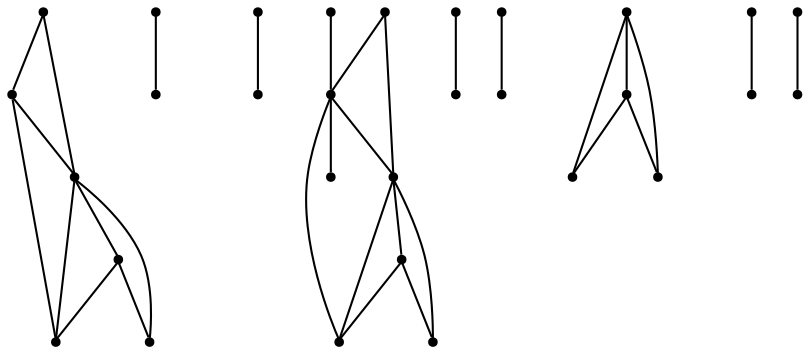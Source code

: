 graph {
  node [shape=point,comment="{\"directed\":false,\"doi\":\"10.1007/978-3-540-24595-7_3\",\"figure\":\"1 (3)\"}"]

  v0 [pos="1582.9402752543604,1479.5458454555933"]
  v1 [pos="1504.5507040334303,1369.9208238389754"]
  v2 [pos="1504.5507040334303,1534.4208378261987"]
  v3 [pos="1474.1700172601743,1456.0458479987249"]
  v4 [pos="1394.8428097747094,1385.5458238389754"]
  v5 [pos="1442.2891124636626,1611.7958683437769"]
  v6 [pos="1405.7198037790697,1715.1083289252385"]
  v7 [pos="1403.656940406977,1651.9208251105413"]
  v8 [pos="1324.8922828851746,1561.7333390977647"]
  v9 [pos="1364.4621230014534,1612.7333301968042"]
  v10 [pos="1269.506976744186,1495.233342912462"]
  v11 [pos="1191.1798828125,1385.5458238389754"]
  v12 [pos="1191.1798828125,1550.0458378261987"]
  v13 [pos="1160.736750545058,1471.7333454555933"]
  v14 [pos="1081.4719885537793,1401.2333530849878"]
  v15 [pos="1128.9183548328488,1627.4833340115015"]
  v16 [pos="1050.0911723292152,1550.0458378261987"]
  v17 [pos="1128.8558139534885,1702.8583505418565"]
  v18 [pos="988.829757903343,1491.2333149380152"]
  v19 [pos="949.1973928052325,1542.2333378261987"]
  v20 [pos="902.5637082122092,1585.2958340115015"]
  v21 [pos="862.9938680959302,1636.2333276536726"]
  v22 [pos="888.3735737645347,1375.7333098517522"]
  v23 [pos="888.3735737645347,1540.2958530849878"]
  v24 [pos="857.9929346838662,1461.920863257514"]
  v25 [pos="778.7281885901162,1391.4208073086206"]
  v26 [pos="833.7384084302325,1730.795858171251"]
  v27 [pos="831.6755450581395,1667.6083225674097"]
  v28 [pos="752.9108716388082,1585.2958340115015"]
  v29 [pos="792.4807594476744,1636.2333276536726"]

  v28 -- v29 [id="-2",pos="752.9108716388082,1585.2958340115015 792.4807594476744,1636.2333276536726 792.4807594476744,1636.2333276536726 792.4807594476744,1636.2333276536726"]
  v0 -- v5 [id="-10",pos="1582.9402752543604,1479.5458454555933 1580.9357558139534,1489.70829433865 1580.9357558139534,1489.70829433865 1580.9357558139534,1489.70829433865 1580.1022165697675,1492.3166571723089 1580.1022165697675,1492.3166571723089 1580.1022165697675,1492.3166571723089 1579.1604469476745,1495.137498643663 1579.1604469476745,1495.137498643663 1579.1604469476745,1495.137498643663 1578.1143895348837,1498.1666225857202 1578.1143895348837,1498.1666225857202 1578.1143895348837,1498.1666225857202 1576.964171511628,1501.4041561550562 1576.964171511628,1501.4041561550562 1576.964171511628,1501.4041561550562 1575.8181504360464,1504.7458309597437 1575.8181504360464,1504.7458309597437 1575.8181504360464,1504.7458309597437 1574.4594840116279,1508.2999844021265 1574.4594840116279,1508.2999844021265 1574.4594840116279,1508.2999844021265 1572.9967841569767,1511.8500688340928 1572.9967841569767,1511.8500688340928 1572.9967841569767,1511.8500688340928 1571.429796511628,1515.5083635118272 1571.429796511628,1515.5083635118272 1571.429796511628,1515.5083635118272 1569.758648255814,1519.2667304144964 1569.758648255814,1519.2667304144964 1569.758648255814,1519.2667304144964 1567.8749818313954,1523.02497016059 1567.8749818313954,1523.02497016059 1567.8749818313954,1523.02497016059 1565.8912245639535,1526.891674465603 1565.8912245639535,1526.891674465603 1565.8912245639535,1526.891674465603 1563.6991460755814,1530.8625200059678 1563.6991460755814,1530.8625200059678 1563.6991460755814,1530.8625200059678 1561.2945494186047,1534.9333106146917 1561.2945494186047,1534.9333106146917 1561.2945494186047,1534.9333106146917 1558.6816315406977,1539.0082973904077 1558.6816315406977,1539.0082973904077 1558.6816315406977,1539.0082973904077 1555.7601744186047,1543.2916937934026 1555.7601744186047,1543.2916937934026 1555.7601744186047,1543.2916937934026 1552.51796875,1547.679231431749 1552.51796875,1547.679231431749 1552.51796875,1547.679231431749 1549.071511627907,1552.1707831488714 1549.071511627907,1552.1707831488714 1549.071511627907,1552.1707831488714 1545.312445494186,1556.6624620225693 1545.312445494186,1556.6624620225693 1545.312445494186,1556.6624620225693 1541.2367005813953,1561.2582821316187 1541.2367005813953,1561.2582821316187 1541.2367005813953,1561.2582821316187 1536.8483466569767,1565.7499610053167 1536.8483466569767,1565.7499610053167 1536.8483466569767,1565.7499610053167 1532.355832122093,1570.133302476671 1532.355832122093,1570.133302476671 1532.355832122093,1570.133302476671 1527.7591569767442,1574.208289252387 1527.7591569767442,1574.208289252387 1527.7591569767442,1574.208289252387 1523.2666424418605,1577.9708523220484 1523.2666424418605,1577.9708523220484 1523.2666424418605,1577.9708523220484 1518.7741279069767,1581.4166683620874 1518.7741279069767,1581.4166683620874 1518.7741279069767,1581.4166683620874 1514.3859011627908,1584.6542019314234 1514.3859011627908,1584.6542019314234 1514.3859011627908,1584.6542019314234 1510.1017078488371,1587.5791846381292 1510.1017078488371,1587.5791846381292 1510.1017078488371,1587.5791846381292 1506.030159883721,1590.1916164822046 1506.030159883721,1590.1916164822046 1506.030159883721,1590.1916164822046 1501.9544149709302,1592.5916968451604 1501.9544149709302,1592.5916968451604 1501.9544149709302,1592.5916968451604 1497.9828306686047,1594.7875637478296 1497.9828306686047,1594.7875637478296 1497.9828306686047,1594.7875637478296 1494.1196039244185,1596.770824856228 1494.1196039244185,1596.770824856228 1494.1196039244185,1596.770824856228 1490.3563408430232,1598.649944729275 1490.3563408430232,1598.649944729275 1490.3563408430232,1598.649944729275 1486.597401889535,1600.3207821316187 1486.597401889535,1600.3207821316187 1486.597401889535,1600.3207821316187 1482.942496366279,1601.8874782986109 1482.942496366279,1601.8874782986109 1482.942496366279,1601.8874782986109 1479.3876816860466,1603.3500332302515 1479.3876816860466,1603.3500332302515 1479.3876816860466,1603.3500332302515 1475.8370639534883,1604.708319769965 1475.8370639534883,1604.708319769965 1475.8370639534883,1604.708319769965 1472.4947674418604,1605.8583238389756 1472.4947674418604,1605.8583238389756 1472.4947674418604,1605.8583238389756 1469.2566315406978,1607.0083279079859 1469.2566315406978,1607.0083279079859 1469.2566315406978,1607.0083279079859 1466.2269440406976,1608.0499945746526 1466.2269440406976,1608.0499945746526 1466.2269440406976,1608.0499945746526 1463.405577761628,1608.99171617296 1463.405577761628,1608.99171617296 1463.405577761628,1608.99171617296 1460.7925327034884,1609.82916937934 1460.7925327034884,1609.82916937934 1460.7925327034884,1609.82916937934 1458.3879360465116,1610.5582851833765 1458.3879360465116,1610.5582851833765 1458.3879360465116,1610.5582851833765 1456.4041787790698,1611.183386908637 1456.4041787790698,1611.183386908637 1456.4041787790698,1611.183386908637 1454.7331577034884,1611.6041480170354 1454.7331577034884,1611.6041480170354 1454.7331577034884,1611.6041480170354 1453.2703306686046,1612.020840115017 1453.2703306686046,1612.020840115017 1453.2703306686046,1612.020840115017 1452.2242732558138,1612.3333909776475 1452.2242732558138,1612.3333909776475 1452.2242732558138,1612.3333909776475 1442.2891124636626,1611.7958683437769 1442.2891124636626,1611.7958683437769 1442.2891124636626,1611.7958683437769"]
  v1 -- v2 [id="-11",pos="1504.5507040334303,1369.9208238389754 1511.4603742732559,1378.7791866726343 1511.4603742732559,1378.7791866726343 1511.4603742732559,1378.7791866726343 1512.923074127907,1380.9708574083113 1512.923074127907,1380.9708574083113 1512.923074127907,1380.9708574083113 1514.281613372093,1383.4791480170354 1514.281613372093,1383.4791480170354 1514.281613372093,1383.4791480170354 1515.7444404069768,1386.0875108506941 1515.7444404069768,1386.0875108506941 1515.7444404069768,1386.0875108506941 1517.3114280523255,1388.8042110866968 1517.3114280523255,1388.8042110866968 1517.3114280523255,1388.8042110866968 1518.7741279069767,1391.8333350287542 1518.7741279069767,1391.8333350287542 1518.7741279069767,1391.8333350287542 1520.1327943313954,1394.9667273627385 1520.1327943313954,1394.9667273627385 1520.1327943313954,1394.9667273627385 1521.5954941860464,1398.2041337754988 1521.5954941860464,1398.2041337754988 1521.5954941860464,1398.2041337754988 1522.8498728197674,1401.7582872178816 1522.8498728197674,1401.7582872178816 1522.8498728197674,1401.7582872178816 1524.104378633721,1405.4125128851995 1524.104378633721,1405.4125128851995 1524.104378633721,1405.4125128851995 1525.2503997093022,1409.4874996609155 1525.2503997093022,1409.4874996609155 1525.2503997093022,1409.4874996609155 1526.296457122093,1413.7708960639104 1526.296457122093,1413.7708960639104 1526.296457122093,1413.7708960639104 1527.1340661337208,1418.3667161729597 1527.1340661337208,1418.3667161729597 1527.1340661337208,1418.3667161729597 1527.967605377907,1423.379228379991 1527.967605377907,1423.379228379991 1527.967605377907,1423.379228379991 1528.492605377907,1428.704164293077 1528.492605377907,1428.704164293077 1528.492605377907,1428.704164293077 1528.909375,1434.449988471137 1528.909375,1434.449988471137 1528.909375,1434.449988471137 1529.0135356104652,1440.4042222764754 1529.0135356104652,1440.4042222764754 1529.0135356104652,1440.4042222764754 1528.909375,1446.0457780626082 1528.909375,1446.0457780626082 1528.909375,1446.0457780626082 1528.5968931686045,1451.579123602973 1528.5968931686045,1451.579123602973 1528.5968931686045,1451.579123602973 1528.0717659883721,1456.9083828396265 1528.0717659883721,1456.9083828396265 1528.0717659883721,1456.9083828396265 1527.3423873546512,1462.1291775173609 1527.3423873546512,1462.1291775173609 1527.3423873546512,1462.1291775173609 1526.6089389534884,1467.0416174994573 1526.6089389534884,1467.0416174994573 1526.6089389534884,1467.0416174994573 1525.671239098837,1471.7417060004339 1525.671239098837,1471.7417060004339 1525.671239098837,1471.7417060004339 1524.625308866279,1476.3375261094832 1524.625308866279,1476.3375261094832 1524.625308866279,1476.3375261094832 1523.5792514534883,1480.6207953559026 1523.5792514534883,1480.6207953559026 1523.5792514534883,1480.6207953559026 1522.433230377907,1484.7958543565537 1522.433230377907,1484.7958543565537 1522.433230377907,1484.7958543565537 1521.178851744186,1488.7666998969182 1521.178851744186,1488.7666998969182 1521.178851744186,1488.7666998969182 1519.8201853197675,1492.629208034939 1519.8201853197675,1492.629208034939 1519.8201853197675,1492.629208034939 1518.5658066860465,1496.391643948025 1518.5658066860465,1496.391643948025 1518.5658066860465,1496.391643948025 1517.2072674418605,1500.0458696153428 1517.2072674418605,1500.0458696153428 1517.2072674418605,1500.0458696153428 1515.7444404069768,1503.6000230577256 1515.7444404069768,1503.6000230577256 1515.7444404069768,1503.6000230577256 1514.3859011627908,1506.941697862413 1514.3859011627908,1506.941697862413 1514.3859011627908,1506.941697862413 1513.027234738372,1510.0749630398218 1513.027234738372,1510.0749630398218 1513.027234738372,1510.0749630398218 1511.7770530523255,1513.1042141384546 1511.7770530523255,1513.1042141384546 1511.7770530523255,1513.1042141384546 1510.5226744186045,1515.8207872178818 1510.5226744186045,1515.8207872178818 1510.5226744186045,1515.8207872178818 1509.476617005814,1518.2208675808374 1509.476617005814,1518.2208675808374 1509.476617005814,1518.2208675808374 1508.4305595930232,1520.4167344835068 1508.4305595930232,1520.4167344835068 1508.4305595930232,1520.4167344835068 1507.5971475290698,1522.1917131212022 1507.5971475290698,1522.1917131212022 1507.5971475290698,1522.1917131212022 1506.8635719476745,1523.7582821316187 1506.8635719476745,1523.7582821316187 1506.8635719476745,1523.7582821316187 1506.3426417151163,1524.8041449652776 1506.3426417151163,1524.8041449652776 1506.3426417151163,1524.8041449652776 1504.5507040334303,1534.4208378261987 1504.5507040334303,1534.4208378261987 1504.5507040334303,1534.4208378261987"]
  v2 -- v3 [id="-20",pos="1504.5507040334303,1534.4208378261987 1474.1700172601743,1456.0458479987249 1474.1700172601743,1456.0458479987249 1474.1700172601743,1456.0458479987249"]
  v2 -- v0 [id="-21",pos="1504.5507040334303,1534.4208378261987 1582.9402752543604,1479.5458454555933 1582.9402752543604,1479.5458454555933 1582.9402752543604,1479.5458454555933"]
  v26 -- v27 [id="-24",pos="833.7384084302325,1730.795858171251 831.6755450581395,1667.6083225674097 831.6755450581395,1667.6083225674097 831.6755450581395,1667.6083225674097"]
  v2 -- v4 [id="-26",pos="1504.5507040334303,1534.4208378261987 1494.5363735465116,1532.637498643663 1494.5363735465116,1532.637498643663 1494.5363735465116,1532.637498643663 1492.5526162790698,1531.4874945746526 1492.5526162790698,1531.4874945746526 1492.5526162790698,1531.4874945746526 1486.8057231104651,1528.0416785346135 1486.8057231104651,1528.0416785346135 1486.8057231104651,1528.0416785346135 1483.1509447674418,1525.949952867296 1483.1509447674418,1525.949952867296 1483.1509447674418,1525.949952867296 1479.0750726744186,1523.5499996609155 1479.0750726744186,1523.5499996609155 1479.0750726744186,1523.5499996609155 1474.6868459302325,1520.833299424913 1474.6868459302325,1520.833299424913 1474.6868459302325,1520.833299424913 1470.0901707848836,1518.1167263454859 1470.0901707848836,1518.1167263454859 1470.0901707848836,1518.1167263454859 1465.4934956395348,1515.1916164822046 1465.4934956395348,1515.1916164822046 1465.4934956395348,1515.1916164822046 1460.7925327034884,1512.266633775499 1460.7925327034884,1512.266633775499 1460.7925327034884,1512.266633775499 1456.1958575581396,1509.3416510687932 1456.1958575581396,1509.3416510687932 1456.1958575581396,1509.3416510687932 1451.807503633721,1506.5250057644312 1451.807503633721,1506.5250057644312 1451.807503633721,1506.5250057644312 1447.5234375,1503.7041642930772 1447.5234375,1503.7041642930772 1447.5234375,1503.7041642930772 1443.4518895348838,1500.9874640570745 1443.4518895348838,1500.9874640570745 1443.4518895348838,1500.9874640570745 1439.6886264534883,1498.375032212999 1439.6886264534883,1498.375032212999 1439.6886264534883,1498.375032212999 1436.1380087209302,1495.76666937934 1436.1380087209302,1495.76666937934 1436.1380087209302,1495.76666937934 1432.8998728197673,1493.3625200059678 1432.8998728197673,1493.3625200059678 1432.8998728197673,1493.3625200059678 1429.8701853197674,1490.9583706325952 1429.8701853197674,1490.9583706325952 1429.8701853197674,1490.9583706325952 1427.0488190406977,1488.6625586615667 1427.0488190406977,1488.6625586615667 1427.0488190406977,1488.6625586615667 1424.5399345930232,1486.362550523546 1424.5399345930232,1486.362550523546 1424.5399345930232,1486.362550523546 1422.139534883721,1484.1708797878687 1422.139534883721,1484.1708797878687 1422.139534883721,1484.1708797878687 1419.9432594476743,1481.870871649848 1419.9432594476743,1481.870871649848 1419.9432594476743,1481.870871649848 1417.959629360465,1479.6792009141707 1417.959629360465,1479.6792009141707 1417.959629360465,1479.6792009141707 1416.0800327034883,1477.4833340115015 1416.0800327034883,1477.4833340115015 1416.0800327034883,1477.4833340115015 1414.4048146802324,1475.2916632758245 1414.4048146802324,1475.2916632758245 1414.4048146802324,1475.2916632758245 1412.8378270348837,1472.9958513047957 1412.8378270348837,1472.9958513047957 1412.8378270348837,1472.9958513047957 1411.1666787790698,1470.5917019314234 1411.1666787790698,1470.5917019314234 1411.1666787790698,1470.5917019314234 1409.703851744186,1468.0832841661238 1409.703851744186,1468.0832841661238 1409.703851744186,1468.0832841661238 1408.3453125,1465.4750484890405 1408.3453125,1465.4750484890405 1408.3453125,1465.4750484890405 1407.0951308139536,1462.7583482530379 1407.0951308139536,1462.7583482530379 1407.0951308139536,1462.7583482530379 1405.840625,1459.9375067816839 1405.840625,1459.9375067816839 1405.840625,1459.9375067816839 1404.7946947674418,1456.9083828396265 1404.7946947674418,1456.9083828396265 1404.7946947674418,1456.9083828396265 1403.8527979651162,1453.774990505642 1403.8527979651162,1453.774990505642 1403.8527979651162,1453.774990505642 1402.9150981104651,1450.4333157009546 1402.9150981104651,1450.4333157009546 1402.9150981104651,1450.4333157009546 1402.077489098837,1446.7750210232202 1402.077489098837,1446.7750210232202 1402.077489098837,1446.7750210232202 1401.2439498546512,1443.016654120551 1401.2439498546512,1443.016654120551 1401.2439498546512,1443.016654120551 1400.6146620639536,1438.9416673448347 1400.6146620639536,1438.9416673448347 1400.6146620639536,1438.9416673448347 1399.885410610465,1434.6583980984155 1399.885410610465,1434.6583980984155 1399.885410610465,1434.6583980984155 1399.2561228197674,1430.0624508327905 1399.2561228197674,1430.0624508327905 1399.2561228197674,1430.0624508327905 1398.7351925872092,1425.3624894883894 1398.7351925872092,1425.3624894883894 1398.7351925872092,1425.3624894883894 1398.214262354651,1420.558386908637 1398.214262354651,1420.558386908637 1398.214262354651,1420.558386908637 1397.7932957848836,1415.7541571723089 1397.7932957848836,1415.7541571723089 1397.7932957848836,1415.7541571723089 1397.3766533430232,1410.8457862006292 1397.3766533430232,1410.8457862006292 1397.3766533430232,1410.8457862006292 1396.9598837209303,1406.2499660915796 1396.9598837209303,1406.2499660915796 1396.9598837209303,1406.2499660915796 1396.6472747093023,1401.8625556098089 1396.6472747093023,1401.8625556098089 1396.6472747093023,1401.8625556098089 1396.4389534883721,1397.7875688340926 1396.4389534883721,1397.7875688340926 1396.4389534883721,1397.7875688340926 1394.8428097747094,1385.5458238389754 1394.8428097747094,1385.5458238389754 1394.8428097747094,1385.5458238389754"]
  v25 -- v23 [id="-30",pos="778.7281885901162,1391.4208073086206 780.2576580668605,1403.6375342475042 780.2576580668605,1403.6375342475042 780.2576580668605,1403.6375342475042 780.4659792877907,1407.7125210232202 780.4659792877907,1407.7125210232202 780.4659792877907,1407.7125210232202 780.7785882994186,1412.0958624945745 780.7785882994186,1412.0958624945745 780.7785882994186,1412.0958624945745 781.1952943313953,1416.6916826036238 781.1952943313953,1416.6916826036238 781.1952943313953,1416.6916826036238 781.6161973110464,1421.6041225857202 781.6161973110464,1421.6041225857202 781.6161973110464,1421.6041225857202 782.0329669331395,1426.4083523220484 782.0329669331395,1426.4083523220484 782.0329669331395,1426.4083523220484 782.5538971656977,1431.212454901801 782.5538971656977,1431.212454901801 782.5538971656977,1431.212454901801 783.0790243459302,1435.9125434027776 783.0790243459302,1435.9125434027776 783.0790243459302,1435.9125434027776 783.7041151889534,1440.508363511827 783.7041151889534,1440.508363511827 783.7041151889534,1440.508363511827 784.4375635901163,1444.7916327582464 784.4375635901163,1444.7916327582464 784.4375635901163,1444.7916327582464 785.0627180232558,1448.8666195339624 785.0627180232558,1448.8666195339624 785.0627180232558,1448.8666195339624 785.9003270348837,1452.6249864366316 785.9003270348837,1452.6249864366316 785.9003270348837,1452.6249864366316 786.7338662790697,1456.283281114366 786.7338662790697,1456.283281114366 786.7338662790697,1456.283281114366 787.675699491279,1459.6249559190535 787.675699491279,1459.6249559190535 787.675699491279,1459.6249559190535 788.613335755814,1462.7583482530379 788.613335755814,1462.7583482530379 788.613335755814,1462.7583482530379 789.6593931686047,1465.7874721950952 789.6593931686047,1465.7874721950952 789.6593931686047,1465.7874721950952 790.9137718023255,1468.6083136664495 790.9137718023255,1468.6083136664495 790.9137718023255,1468.6083136664495 792.1682140261628,1471.3208177354597 792.1682140261628,1471.3208177354597 792.1682140261628,1471.3208177354597 793.5267532703489,1473.9333767361109 793.5267532703489,1473.9333767361109 793.5267532703489,1473.9333767361109 794.9895167151162,1476.4416673448347 794.9895167151162,1476.4416673448347 794.9895167151162,1476.4416673448347 796.6606649709303,1478.841620551215 796.6606649709303,1478.841620551215 796.6606649709303,1478.841620551215 798.2276526162791,1481.1416286892359 798.2276526162791,1481.1416286892359 798.2276526162791,1481.1416286892359 799.898800872093,1483.333299424913 799.898800872093,1483.333299424913 799.898800872093,1483.333299424913 801.7783339389534,1485.5291663275823 801.7783339389534,1485.5291663275823 801.7783339389534,1485.5291663275823 803.762027616279,1487.7208370632593 803.762027616279,1487.7208370632593 803.762027616279,1487.7208370632593 805.9582394622092,1490.0208452012803 805.9582394622092,1490.0208452012803 805.9582394622092,1490.0208452012803 808.3587027616279,1492.2125159369573 808.3587027616279,1492.2125159369573 808.3587027616279,1492.2125159369573 810.867523619186,1494.512524074978 810.867523619186,1494.512524074978 810.867523619186,1494.512524074978 813.6888263081395,1496.8083360460068 813.6888263081395,1496.8083360460068 813.6888263081395,1496.8083360460068 816.7185773982558,1499.2124854193792 816.7185773982558,1499.2124854193792 816.7185773982558,1499.2124854193792 819.9567132994185,1501.612565782335 819.9567132994185,1501.612565782335 819.9567132994185,1501.612565782335 823.5073310319767,1504.2249976264104 823.5073310319767,1504.2249976264104 823.5073310319767,1504.2249976264104 827.2705305232558,1506.8375566270615 827.2705305232558,1506.8375566270615 827.2705305232558,1506.8375566270615 831.3421420784883,1509.5541297064885 831.3421420784883,1509.5541297064885 831.3421420784883,1509.5541297064885 835.6262718023256,1512.370902167426 835.6262718023256,1512.370902167426 835.6262718023256,1512.370902167426 840.0145621366279,1515.1916164822046 840.0145621366279,1515.1916164822046 840.0145621366279,1515.1916164822046 844.611300872093,1518.1167263454859 844.611300872093,1518.1167263454859 844.611300872093,1518.1167263454859 849.312136627907,1521.0417090521917 849.312136627907,1521.0417090521917 849.312136627907,1521.0417090521917 853.9088117732558,1523.9666917588975 853.9088117732558,1523.9666917588975 853.9088117732558,1523.9666917588975 858.505550508721,1526.6833919949 858.505550508721,1526.6833919949 858.505550508721,1526.6833919949 862.8938408430232,1529.3999650743272 862.8938408430232,1529.3999650743272 862.8938408430232,1529.3999650743272 866.9695857558139,1531.8000454372827 866.9695857558139,1531.8000454372827 866.9695857558139,1531.8000454372827 870.6244276889535,1533.891643948025 870.6244276889535,1533.891643948025 870.6244276889535,1533.891643948025 876.3713208575581,1537.337459988064 876.3713208575581,1537.337459988064 876.3713208575581,1537.337459988064 878.355078125,1538.4874640570745 878.355078125,1538.4874640570745 878.355078125,1538.4874640570745 888.3735737645347,1540.2958530849878 888.3735737645347,1540.2958530849878 888.3735737645347,1540.2958530849878"]
  v3 -- v1 [id="-32",pos="1474.1700172601743,1456.0458479987249 1504.5507040334303,1369.9208238389754 1504.5507040334303,1369.9208238389754 1504.5507040334303,1369.9208238389754"]
  v3 -- v4 [id="-33",pos="1474.1700172601743,1456.0458479987249 1394.8428097747094,1385.5458238389754 1394.8428097747094,1385.5458238389754 1394.8428097747094,1385.5458238389754"]
  v5 -- v2 [id="-34",pos="1442.2891124636626,1611.7958683437769 1504.5507040334303,1534.4208378261987 1504.5507040334303,1534.4208378261987 1504.5507040334303,1534.4208378261987"]
  v6 -- v7 [id="-35",pos="1405.7198037790697,1715.1083289252385 1403.656940406977,1651.9208251105413 1403.656940406977,1651.9208251105413 1403.656940406977,1651.9208251105413"]
  v23 -- v24 [id="-36",pos="888.3735737645347,1540.2958530849878 857.9929346838662,1461.920863257514 857.9929346838662,1461.920863257514 857.9929346838662,1461.920863257514"]
  v24 -- v25 [id="-38",pos="857.9929346838662,1461.920863257514 778.7281885901162,1391.4208073086206 778.7281885901162,1391.4208073086206 778.7281885901162,1391.4208073086206"]
  v24 -- v22 [id="-42",pos="857.9929346838662,1461.920863257514 888.3735737645347,1375.7333098517522 888.3735737645347,1375.7333098517522 888.3735737645347,1375.7333098517522"]
  v23 -- v22 [id="-44",pos="888.3735737645347,1540.2958530849878 890.1614098837209,1530.6500413682725 890.1614098837209,1530.6500413682725 890.1614098837209,1530.6500413682725 890.6865370639534,1529.6083747016057 890.6865370639534,1529.6083747016057 890.6865370639534,1529.6083747016057 891.4157885174418,1528.0416785346135 891.4157885174418,1528.0416785346135 891.4157885174418,1528.0416785346135 892.253461119186,1526.2666998969182 892.253461119186,1526.2666998969182 892.253461119186,1526.2666998969182 893.2953215843023,1524.070832994249 893.2953215843023,1524.070832994249 893.2953215843023,1524.070832994249 894.341378997093,1521.6708797878687 894.341378997093,1521.6708797878687 894.341378997093,1521.6708797878687 895.595757630814,1518.9541795518662 895.595757630814,1518.9541795518662 895.595757630814,1518.9541795518662 896.8501362645349,1515.9250556098089 896.8501362645349,1515.9250556098089 896.8501362645349,1515.9250556098089 898.2087390988372,1512.7916632758245 898.2087390988372,1512.7916632758245 898.2087390988372,1512.7916632758245 899.5631449854651,1509.449988471137 899.5631449854651,1509.449988471137 899.5631449854651,1509.449988471137 901.0259084302326,1505.8958350287542 901.0259084302326,1505.8958350287542 901.0259084302326,1505.8958350287542 902.3845112645349,1502.2416093614365 902.3845112645349,1502.2416093614365 902.3845112645349,1502.2416093614365 903.6388898982558,1498.4791734483506 903.6388898982558,1498.4791734483506 903.6388898982558,1498.4791734483506 904.9974927325582,1494.6166653103296 904.9974927325582,1494.6166653103296 904.9974927325582,1494.6166653103296 906.2519349563953,1490.645819769965 906.2519349563953,1490.645819769965 906.2519349563953,1490.645819769965 907.4020893895349,1486.4666917588975 907.4020893895349,1486.4666917588975 907.4020893895349,1486.4666917588975 908.4439498546511,1482.1874915228948 908.4439498546511,1482.1874915228948 908.4439498546511,1482.1874915228948 909.4900072674418,1477.5916714138452 909.4900072674418,1477.5916714138452 909.4900072674418,1477.5916714138452 910.4318404796511,1472.887513902452 910.4318404796511,1472.887513902452 910.4318404796511,1472.887513902452 911.1611555232558,1467.9791429307722 911.1611555232558,1467.9791429307722 911.1611555232558,1467.9791429307722 911.8946039244186,1462.7583482530379 911.8946039244186,1462.7583482530379 911.8946039244186,1462.7583482530379 912.4155341569767,1457.4292161729597 912.4155341569767,1457.4292161729597 912.4155341569767,1457.4292161729597 912.7281431686047,1451.8958706325952 912.7281431686047,1451.8958706325952 912.7281431686047,1451.8958706325952 912.8323037790698,1446.254187689887 912.8323037790698,1446.254187689887 912.8323037790698,1446.254187689887 912.7281431686047,1440.2999538845484 912.7281431686047,1440.2999538845484 912.7281431686047,1440.2999538845484 912.3113735465116,1434.5541297064885 912.3113735465116,1434.5541297064885 912.3113735465116,1434.5541297064885 911.7862463662791,1429.2291937934026 911.7862463662791,1429.2291937934026 911.7862463662791,1429.2291937934026 910.9527707122093,1424.2124854193792 910.9527707122093,1424.2124854193792 910.9527707122093,1424.2124854193792 910.115098110465,1419.6166653103296 910.115098110465,1419.6166653103296 910.115098110465,1419.6166653103296 909.0732376453489,1415.337465074327 909.0732376453489,1415.337465074327 909.0732376453489,1415.337465074327 907.923019622093,1411.2624782986109 907.923019622093,1411.2624782986109 907.923019622093,1411.2624782986109 906.6686409883721,1407.6083797878687 906.6686409883721,1407.6083797878687 906.6686409883721,1407.6083797878687 905.4142623546511,1404.0542263454859 905.4142623546511,1404.0542263454859 905.4142623546511,1404.0542263454859 903.9514989098838,1400.81669277615 903.9514989098838,1400.81669277615 903.9514989098838,1400.81669277615 902.5928960755814,1397.6833004421655 902.5928960755814,1397.6833004421655 902.5928960755814,1397.6833004421655 901.1301326308139,1394.6541765001082 901.1301326308139,1394.6541765001082 901.1301326308139,1394.6541765001082 899.5631449854651,1391.9374762641057 899.5631449854651,1391.9374762641057 899.5631449854651,1391.9374762641057 898.1003815406976,1389.32504442003 898.1003815406976,1389.32504442003 898.1003815406976,1389.32504442003 896.7459756540698,1386.820822821723 896.7459756540698,1386.820822821723 896.7459756540698,1386.820822821723 895.2832122093023,1384.6250830756292 895.2832122093023,1384.6250830756292 895.2832122093023,1384.6250830756292 888.3735737645347,1375.7333098517522 888.3735737645347,1375.7333098517522 888.3735737645347,1375.7333098517522"]
  v20 -- v21 [id="-60",pos="902.5637082122092,1585.2958340115015 862.9938680959302,1636.2333276536726 862.9938680959302,1636.2333276536726 862.9938680959302,1636.2333276536726"]
  v8 -- v9 [id="-61",pos="1324.8922828851746,1561.7333390977647 1364.4621230014534,1612.7333301968042 1364.4621230014534,1612.7333301968042 1364.4621230014534,1612.7333301968042"]
  v10 -- v15 [id="-70",pos="1269.506976744186,1495.233342912462 1267.5191497093024,1505.375001695421 1267.5191497093024,1505.375001695421 1267.5191497093024,1505.375001695421 1266.6814135174418,1507.9875606960718 1266.6814135174418,1507.9875606960718 1266.6814135174418,1507.9875606960718 1265.7437136627907,1510.8042060004339 1265.7437136627907,1510.8042060004339 1265.7437136627907,1510.8042060004339 1264.6977834302324,1513.8333299424912 1264.6977834302324,1513.8333299424912 1264.6977834302324,1513.8333299424912 1263.5475654069767,1517.0750596788193 1263.5475654069767,1517.0750596788193 1263.5475654069767,1517.0750596788193 1262.397347383721,1520.4167344835068 1262.397347383721,1520.4167344835068 1262.397347383721,1520.4167344835068 1261.0386809593024,1523.9666917588975 1261.0386809593024,1523.9666917588975 1261.0386809593024,1523.9666917588975 1259.5759811046512,1527.516649034288 1259.5759811046512,1527.516649034288 1259.5759811046512,1527.516649034288 1258.0089934593022,1531.1749437120225 1258.0089934593022,1531.1749437120225 1258.0089934593022,1531.1749437120225 1256.3378452034883,1534.9333106146917 1256.3378452034883,1534.9333106146917 1256.3378452034883,1534.9333106146917 1254.4583757267442,1538.695873684353 1254.4583757267442,1538.695873684353 1254.4583757267442,1538.695873684353 1252.4746184593023,1542.558381822374 1252.4746184593023,1542.558381822374 1252.4746184593023,1542.558381822374 1250.2783430232557,1546.5292273627385 1250.2783430232557,1546.5292273627385 1250.2783430232557,1546.5292273627385 1247.8779433139534,1550.6042141384546 1247.8779433139534,1550.6042141384546 1247.8779433139534,1550.6042141384546 1245.2650254360465,1554.6750047471787 1245.2650254360465,1554.6750047471787 1245.2650254360465,1554.6750047471787 1242.339371366279,1558.9584011501734 1242.339371366279,1558.9584011501734 1242.339371366279,1558.9584011501734 1239.101362645349,1563.3458116319443 1239.101362645349,1563.3458116319443 1239.101362645349,1563.3458116319443 1235.6549055232558,1567.837490505642 1235.6549055232558,1567.837490505642 1235.6549055232558,1567.837490505642 1231.8916424418605,1572.32916937934 1231.8916424418605,1572.32916937934 1231.8916424418605,1572.32916937934 1227.820094476744,1576.9249894883897 1227.820094476744,1576.9249894883897 1227.820094476744,1576.9249894883897 1223.4317405523257,1581.4166683620874 1223.4317405523257,1581.4166683620874 1223.4317405523257,1581.4166683620874 1218.9392260174418,1585.8042060004339 1218.9392260174418,1585.8042060004339 1218.9392260174418,1585.8042060004339 1214.342550872093,1589.8749966091577 1214.342550872093,1589.8749966091577 1214.342550872093,1589.8749966091577 1209.8500363372093,1593.6375596788193 1209.8500363372093,1593.6375596788193 1209.8500363372093,1593.6375596788193 1205.3575218023257,1597.0833757188584 1205.3575218023257,1597.0833757188584 1205.3575218023257,1597.0833757188584 1200.969167877907,1600.3207821316187 1200.969167877907,1600.3207821316187 1200.969167877907,1600.3207821316187 1196.685101744186,1603.2458919949 1196.685101744186,1603.2458919949 1196.685101744186,1603.2458919949 1192.6093568313954,1605.8583238389756 1192.6093568313954,1605.8583238389756 1192.6093568313954,1605.8583238389756 1188.537808866279,1608.262473212348 1188.537808866279,1608.262473212348 1188.537808866279,1608.262473212348 1184.5662245639535,1610.454143948025 1184.5662245639535,1610.454143948025 1184.5662245639535,1610.454143948025 1180.7029978197675,1612.437532212999 1180.7029978197675,1612.437532212999 1180.7029978197675,1612.437532212999 1176.9397347383722,1614.320848253038 1176.9397347383722,1614.320848253038 1176.9397347383722,1614.320848253038 1173.1806686046511,1615.9916856553818 1173.1806686046511,1615.9916856553818 1173.1806686046511,1615.9916856553818 1169.5216933139534,1617.558381822374 1169.5216933139534,1617.558381822374 1169.5216933139534,1617.558381822374 1165.9710755813953,1619.020809597439 1165.9710755813953,1619.020809597439 1165.9710755813953,1619.020809597439 1162.4162609011628,1620.379223293728 1162.4162609011628,1620.379223293728 1162.4162609011628,1620.379223293728 1159.073964389535,1621.5250311957464 1159.073964389535,1621.5250311957464 1159.073964389535,1621.5250311957464 1155.835828488372,1622.6750352647568 1155.835828488372,1622.6750352647568 1155.835828488372,1622.6750352647568 1152.8061409883721,1623.7208980984155 1152.8061409883721,1623.7208980984155 1152.8061409883721,1623.7208980984155 1149.9847747093022,1624.6582963731553 1149.9847747093022,1624.6582963731553 1149.9847747093022,1624.6582963731553 1147.3759265988372,1625.4958767361109 1147.3759265988372,1625.4958767361109 1147.3759265988372,1625.4958767361109 1144.9713299418604,1626.2249925401475 1144.9713299418604,1626.2249925401475 1144.9713299418604,1626.2249925401475 1142.9875726744185,1626.8541632758245 1142.9875726744185,1626.8541632758245 1142.9875726744185,1626.8541632758245 1141.3164244186046,1627.2708553738062 1141.3164244186046,1627.2708553738062 1141.3164244186046,1627.2708553738062 1139.8537245639534,1627.687547471788 1139.8537245639534,1627.687547471788 1139.8537245639534,1627.687547471788 1138.8076671511628,1628.004167344835 1138.8076671511628,1628.004167344835 1138.8076671511628,1628.004167344835 1128.9183548328488,1627.4833340115015 1128.9183548328488,1627.4833340115015 1128.9183548328488,1627.4833340115015"]
  v11 -- v12 [id="-71",pos="1191.1798828125,1385.5458238389754 1198.043640988372,1394.445894029405 1198.043640988372,1394.445894029405 1198.043640988372,1394.445894029405 1199.5064680232558,1396.6375647650823 1199.5064680232558,1396.6375647650823 1199.5064680232558,1396.6375647650823 1200.8650072674418,1399.1458553738062 1200.8650072674418,1399.1458553738062 1200.8650072674418,1399.1458553738062 1202.3278343023255,1401.7582872178816 1202.3278343023255,1401.7582872178816 1202.3278343023255,1401.7582872178816 1203.8948219476745,1404.470791286892 1203.8948219476745,1404.470791286892 1203.8948219476745,1404.470791286892 1205.3575218023257,1407.500042385525 1205.3575218023257,1407.500042385525 1205.3575218023257,1407.500042385525 1206.7161882267442,1410.637503729926 1206.7161882267442,1410.637503729926 1206.7161882267442,1410.637503729926 1208.1788880813954,1413.875037299262 1208.1788880813954,1413.875037299262 1208.1788880813954,1413.875037299262 1209.4291969476744,1417.4249945746526 1209.4291969476744,1417.4249945746526 1209.4291969476744,1417.4249945746526 1210.6835755813954,1421.0792202419702 1210.6835755813954,1421.0792202419702 1210.6835755813954,1421.0792202419702 1211.8337936046512,1425.1542070176863 1211.8337936046512,1425.1542070176863 1211.8337936046512,1425.1542070176863 1212.8797238372092,1429.4374762641057 1212.8797238372092,1429.4374762641057 1212.8797238372092,1429.4374762641057 1213.7132630813953,1434.033296373155 1213.7132630813953,1434.033296373155 1213.7132630813953,1434.033296373155 1214.5508720930231,1439.0458085801863 1214.5508720930231,1439.0458085801863 1214.5508720930231,1439.0458085801863 1215.0718023255813,1444.37506781684 1215.0718023255813,1444.37506781684 1215.0718023255813,1444.37506781684 1215.4885719476745,1450.1166958279077 1215.4885719476745,1450.1166958279077 1215.4885719476745,1450.1166958279077 1215.596929505814,1456.0708024766707 1215.596929505814,1456.0708024766707 1215.596929505814,1456.0708024766707 1215.4885719476745,1461.7124854193792 1215.4885719476745,1461.7124854193792 1215.4885719476745,1461.7124854193792 1215.176090116279,1467.2500271267359 1215.176090116279,1467.2500271267359 1215.176090116279,1467.2500271267359 1214.655159883721,1472.5749630398218 1214.655159883721,1472.5749630398218 1214.655159883721,1472.5749630398218 1213.9215843023255,1477.7999538845484 1213.9215843023255,1477.7999538845484 1213.9215843023255,1477.7999538845484 1213.1923328488372,1482.708324856228 1213.1923328488372,1482.708324856228 1213.1923328488372,1482.708324856228 1212.2504360465116,1487.4082862006292 1212.2504360465116,1487.4082862006292 1212.2504360465116,1487.4082862006292 1211.2085755813953,1492.0042334662542 1211.2085755813953,1492.0042334662542 1211.2085755813953,1492.0042334662542 1210.1626453488373,1496.2875027126734 1210.1626453488373,1496.2875027126734 1210.1626453488373,1496.2875027126734 1209.0124273255815,1500.4666307237412 1209.0124273255815,1500.4666307237412 1209.0124273255815,1500.4666307237412 1207.7580486918605,1504.4332800971135 1207.7580486918605,1504.4332800971135 1207.7580486918605,1504.4332800971135 1206.3993822674418,1508.2999844021265 1206.3993822674418,1508.2999844021265 1206.3993822674418,1508.2999844021265 1205.1492005813952,1512.058351304796 1205.1492005813952,1512.058351304796 1205.1492005813952,1512.058351304796 1203.7905341569767,1515.7166459825303 1203.7905341569767,1515.7166459825303 1203.7905341569767,1515.7166459825303 1202.3278343023255,1519.2667304144964 1202.3278343023255,1519.2667304144964 1202.3278343023255,1519.2667304144964 1200.969167877907,1522.6082780626084 1200.969167877907,1522.6082780626084 1200.969167877907,1522.6082780626084 1199.6106286337208,1525.7416703965928 1199.6106286337208,1525.7416703965928 1199.6106286337208,1525.7416703965928 1198.35625,1528.77079433865 1198.35625,1528.77079433865 1198.35625,1528.77079433865 1197.101871366279,1531.4874945746526 1197.101871366279,1531.4874945746526 1197.101871366279,1531.4874945746526 1196.0600109011627,1533.891643948025 1196.0600109011627,1533.891643948025 1196.0600109011627,1533.891643948025 1195.0139534883722,1536.0833146837022 1195.0139534883722,1536.0833146837022 1195.0139534883722,1536.0833146837022 1194.1763444767441,1537.8582933213975 1194.1763444767441,1537.8582933213975 1194.1763444767441,1537.8582933213975 1193.4469658430232,1539.4249894883897 1193.4469658430232,1539.4249894883897 1193.4469658430232,1539.4249894883897 1192.926035610465,1540.4708523220484 1192.926035610465,1540.4708523220484 1192.926035610465,1540.4708523220484 1191.1798828125,1550.0458378261987 1191.1798828125,1550.0458378261987 1191.1798828125,1550.0458378261987"]
  v18 -- v19 [id="-75",pos="988.829757903343,1491.2333149380152 949.1973928052325,1542.2333378261987 949.1973928052325,1542.2333378261987 949.1973928052325,1542.2333378261987"]
  v12 -- v13 [id="-81",pos="1191.1798828125,1550.0458378261987 1160.736750545058,1471.7333454555933 1160.736750545058,1471.7333454555933 1160.736750545058,1471.7333454555933"]
  v12 -- v10 [id="-82",pos="1191.1798828125,1550.0458378261987 1269.506976744186,1495.233342912462 1269.506976744186,1495.233342912462 1269.506976744186,1495.233342912462"]
  v12 -- v14 [id="-84",pos="1191.1798828125,1550.0458378261987 1181.1196402616279,1548.3042060004339 1181.1196402616279,1548.3042060004339 1181.1196402616279,1548.3042060004339 1179.1360101744185,1547.1542019314234 1179.1360101744185,1547.1542019314234 1179.1360101744185,1547.1542019314234 1173.389117005814,1543.7083858913843 1173.389117005814,1543.7083858913843 1173.389117005814,1543.7083858913843 1169.7301417151164,1541.6208563910589 1169.7301417151164,1541.6208563910589 1169.7301417151164,1541.6208563910589 1165.6584665697674,1539.2167070176865 1165.6584665697674,1539.2167070176865 1165.6584665697674,1539.2167070176865 1161.2702398255815,1536.5000067816839 1161.2702398255815,1536.5000067816839 1161.2702398255815,1536.5000067816839 1156.6734375,1533.7875027126734 1156.6734375,1533.7875027126734 1156.6734375,1533.7875027126734 1152.0767623546512,1530.8625200059678 1152.0767623546512,1530.8625200059678 1152.0767623546512,1530.8625200059678 1147.3759265988372,1527.937537299262 1147.3759265988372,1527.937537299262 1147.3759265988372,1527.937537299262 1142.7792514534883,1525.0125545925562 1142.7792514534883,1525.0125545925562 1142.7792514534883,1525.0125545925562 1138.3908975290697,1522.1917131212022 1138.3908975290697,1522.1917131212022 1138.3908975290697,1522.1917131212022 1134.1068313953488,1519.370871649848 1134.1068313953488,1519.370871649848 1134.1068313953488,1519.370871649848 1130.031086482558,1516.6541714138452 1130.031086482558,1516.6541714138452 1130.031086482558,1516.6541714138452 1126.2720203488373,1514.0458085801865 1126.2720203488373,1514.0458085801865 1126.2720203488373,1514.0458085801865 1122.7172056686047,1511.4333767361109 1122.7172056686047,1511.4333767361109 1122.7172056686047,1511.4333767361109 1119.4790697674418,1509.0292273627385 1119.4790697674418,1509.0292273627385 1119.4790697674418,1509.0292273627385 1116.449382267442,1506.6291469997827 1116.449382267442,1506.6291469997827 1116.449382267442,1506.6291469997827 1113.628015988372,1504.329138861762 1113.628015988372,1504.329138861762 1113.628015988372,1504.329138861762 1111.1233284883722,1502.0333268907334 1111.1233284883722,1502.0333268907334 1111.1233284883722,1502.0333268907334 1108.7187318313954,1499.837459988064 1108.7187318313954,1499.837459988064 1108.7187318313954,1499.837459988064 1106.5266533430233,1497.5416480170354 1106.5266533430233,1497.5416480170354 1106.5266533430233,1497.5416480170354 1104.5388263081395,1495.3457811143662 1104.5388263081395,1495.3457811143662 1104.5388263081395,1495.3457811143662 1102.6592296511628,1493.154110378689 1102.6592296511628,1493.154110378689 1102.6592296511628,1493.154110378689 1100.988081395349,1490.9583706325952 1100.988081395349,1490.9583706325952 1100.988081395349,1490.9583706325952 1099.4212209302325,1488.6625586615667 1099.4212209302325,1488.6625586615667 1099.4212209302325,1488.6625586615667 1097.7500726744186,1486.2582821316187 1097.7500726744186,1486.2582821316187 1097.7500726744186,1486.2582821316187 1096.2872456395348,1483.754187689887 1096.2872456395348,1483.754187689887 1096.2872456395348,1483.754187689887 1094.9287063953489,1481.1416286892359 1094.9287063953489,1481.1416286892359 1094.9287063953489,1481.1416286892359 1093.6743277616279,1478.4250556098089 1093.6743277616279,1478.4250556098089 1093.6743277616279,1478.4250556098089 1092.4198219476743,1475.6042141384546 1092.4198219476743,1475.6042141384546 1092.4198219476743,1475.6042141384546 1091.377961482558,1472.5749630398218 1091.377961482558,1472.5749630398218 1091.377961482558,1472.5749630398218 1090.4361918604652,1469.4416978624129 1090.4361918604652,1469.4416978624129 1090.4361918604652,1469.4416978624129 1089.4942950581394,1466.1000230577254 1089.4942950581394,1466.1000230577254 1089.4942950581394,1466.1000230577254 1088.660882994186,1462.4457973904077 1088.660882994186,1462.4457973904077 1088.660882994186,1462.4457973904077 1087.8231468023255,1458.6833614773218 1087.8231468023255,1458.6833614773218 1087.8231468023255,1458.6833614773218 1087.1980559593023,1454.6083747016057 1087.1980559593023,1454.6083747016057 1087.1980559593023,1454.6083747016057 1086.4646075581395,1450.329174465603 1086.4646075581395,1450.329174465603 1086.4646075581395,1450.329174465603 1085.8395167151164,1445.7333543565535 1085.8395167151164,1445.7333543565535 1085.8395167151164,1445.7333543565535 1085.3185864825582,1441.0291968451604 1085.3185864825582,1441.0291968451604 1085.3185864825582,1441.0291968451604 1084.7934593023256,1436.2249671088323 1084.7934593023256,1436.2249671088323 1084.7934593023256,1436.2249671088323 1084.3766896802326,1431.4208645290796 1084.3766896802326,1431.4208645290796 1084.3766896802326,1431.4208645290796 1083.9599200581395,1426.5124935574 1083.9599200581395,1426.5124935574 1083.9599200581395,1426.5124935574 1083.543277616279,1421.9166734483504 1083.543277616279,1421.9166734483504 1083.543277616279,1421.9166734483504 1083.2264716569766,1417.5291358100042 1083.2264716569766,1417.5291358100042 1083.2264716569766,1417.5291358100042 1083.0181504360464,1413.4541490342879 1083.0181504360464,1413.4541490342879 1083.0181504360464,1413.4541490342879 1081.4719885537793,1401.2333530849878 1081.4719885537793,1401.2333530849878 1081.4719885537793,1401.2333530849878"]
  v13 -- v14 [id="-85",pos="1160.736750545058,1471.7333454555933 1081.4719885537793,1401.2333530849878 1081.4719885537793,1401.2333530849878 1081.4719885537793,1401.2333530849878"]
  v13 -- v11 [id="-86",pos="1160.736750545058,1471.7333454555933 1191.1798828125,1385.5458238389754 1191.1798828125,1385.5458238389754 1191.1798828125,1385.5458238389754"]
  v15 -- v16 [id="-87",pos="1128.9183548328488,1627.4833340115015 1050.0911723292152,1550.0458378261987 1050.0911723292152,1550.0458378261987 1050.0911723292152,1550.0458378261987"]
  v15 -- v12 [id="-88",pos="1128.9183548328488,1627.4833340115015 1191.1798828125,1550.0458378261987 1191.1798828125,1550.0458378261987 1191.1798828125,1550.0458378261987"]
  v17 -- v15 [id="-98",pos="1128.8558139534885,1702.8583505418565 1128.9183548328488,1627.4833340115015 1128.9183548328488,1627.4833340115015 1128.9183548328488,1627.4833340115015"]
  v4 -- v5 [id="-58",pos="1394.8428097747094,1385.5458238389754 1390.3794513081396,1395.3832923041448 1390.3794513081396,1395.3832923041448 1390.3794513081396,1395.3832923041448 1388.7083030523256,1398.7291632758245 1388.7083030523256,1398.7291632758245 1388.7083030523256,1398.7291632758245 1386.824636627907,1402.279120551215 1386.824636627907,1402.279120551215 1386.824636627907,1402.279120551215 1384.8408793604651,1406.145824856228 1384.8408793604651,1406.145824856228 1384.8408793604651,1406.145824856228 1382.8572492732558,1410.216615464952 1382.8572492732558,1410.216615464952 1382.8572492732558,1410.216615464952 1379.0939861918605,1418.5749986436629 1379.0939861918605,1418.5749986436629 1379.0939861918605,1418.5749986436629 1377.4228379360466,1422.645789252387 1377.4228379360466,1422.645789252387 1377.4228379360466,1422.645789252387 1375.8559774709302,1426.720776028103 1375.8559774709302,1426.720776028103 1375.8559774709302,1426.720776028103 1374.3931504360464,1430.587480333116 1374.3931504360464,1430.587480333116 1374.3931504360464,1430.587480333116 1373.2429324127907,1434.449988471137 1373.2429324127907,1434.449988471137 1373.2429324127907,1434.449988471137 1372.2010719476743,1438.1082831488714 1372.2010719476743,1438.1082831488714 1372.2010719476743,1438.1082831488714 1371.3634629360465,1441.6583675808374 1371.3634629360465,1441.6583675808374 1371.3634629360465,1441.6583675808374 1370.6340843023256,1445.208324856228 1370.6340843023256,1445.208324856228 1370.6340843023256,1445.208324856228 1370.1090843023255,1448.5499996609155 1370.1090843023255,1448.5499996609155 1370.1090843023255,1448.5499996609155 1369.9006359011628,1452.0000118679468 1369.9006359011628,1452.0000118679468 1369.9006359011628,1452.0000118679468 1369.6923146802326,1455.3416866726343 1369.6923146802326,1455.3416866726343 1369.6923146802326,1455.3416866726343 1369.7964752906976,1458.6833614773218 1369.7964752906976,1458.6833614773218 1369.7964752906976,1458.6833614773218 1370.004796511628,1462.1291775173609 1370.004796511628,1462.1291775173609 1370.004796511628,1462.1291775173609 1370.421566133721,1465.579189724392 1370.421566133721,1465.579189724392 1370.421566133721,1465.579189724392 1371.0508539244186,1469.1291469997827 1371.0508539244186,1469.1291469997827 1371.0508539244186,1469.1291469997827 1371.5717841569767,1471.949988471137 1371.5717841569767,1471.949988471137 1371.5717841569767,1471.949988471137 1372.2010719476743,1474.8749711778426 1372.2010719476743,1474.8749711778426 1372.2010719476743,1474.8749711778426 1372.9303234011627,1477.7999538845484 1372.9303234011627,1477.7999538845484 1372.9303234011627,1477.7999538845484 1373.7680595930233,1480.8292049831812 1373.7680595930233,1480.8292049831812 1373.7680595930233,1480.8292049831812 1374.8099200581396,1484.0666113959417 1374.8099200581396,1484.0666113959417 1374.8099200581396,1484.0666113959417 1375.9601380813954,1487.3041449652776 1375.9601380813954,1487.3041449652776 1375.9601380813954,1487.3041449652776 1377.2145167151164,1490.8542293972437 1377.2145167151164,1490.8542293972437 1377.2145167151164,1490.8542293972437 1378.5730559593023,1494.4083828396265 1378.5730559593023,1494.4083828396265 1378.5730559593023,1494.4083828396265 1380.140043604651,1498.2708909776475 1380.140043604651,1498.2708909776475 1380.140043604651,1498.2708909776475 1381.811191860465,1502.2416093614365 1381.811191860465,1502.2416093614365 1381.811191860465,1502.2416093614365 1383.6906613372093,1506.4208645290796 1383.6906613372093,1506.4208645290796 1383.6906613372093,1506.4208645290796 1385.6744186046512,1510.9083472357854 1385.6744186046512,1510.9083472357854 1385.6744186046512,1510.9083472357854 1387.8706940406976,1515.6125047471787 1387.8706940406976,1515.6125047471787 1387.8706940406976,1515.6125047471787 1390.2752906976743,1520.5208757188584 1390.2752906976743,1520.5208757188584 1390.2752906976743,1520.5208757188584 1392.7798510174418,1525.6375291612412 1392.7798510174418,1525.6375291612412 1392.7798510174418,1525.6375291612412 1395.4970566860466,1530.9666612413193 1395.4970566860466,1530.9666612413193 1395.4970566860466,1530.9666612413193 1398.3184229651163,1536.6041480170354 1398.3184229651163,1536.6041480170354 1398.3184229651163,1536.6041480170354 1401.2439498546512,1542.3499721950952 1401.2439498546512,1542.3499721950952 1401.2439498546512,1542.3499721950952 1404.2737645348836,1548.2000647650823 1404.2737645348836,1548.2000647650823 1404.2737645348836,1548.2000647650823 1407.4076126453488,1554.0500301784937 1407.4076126453488,1554.0500301784937 1407.4076126453488,1554.0500301784937 1410.5415879360464,1560.0041368272568 1410.5415879360464,1560.0041368272568 1410.5415879360464,1560.0041368272568 1413.6754360465115,1565.8542293972437 1413.6754360465115,1565.8542293972437 1413.6754360465115,1565.8542293972437 1416.7052507267442,1571.5958574083115 1416.7052507267442,1571.5958574083115 1416.7052507267442,1571.5958574083115 1419.7349382267441,1577.0291307237412 1419.7349382267441,1577.0291307237412 1419.7349382267441,1577.0291307237412 1422.4521438953489,1582.145784166124 1422.4521438953489,1582.145784166124 1422.4521438953489,1582.145784166124 1425.0608648255813,1586.8458726671006 1425.0608648255813,1586.8458726671006 1425.0608648255813,1586.8458726671006 1427.361300872093,1591.1291419135198 1427.361300872093,1591.1291419135198 1427.361300872093,1591.1291419135198 1429.3450581395348,1594.7875637478296 1429.3450581395348,1594.7875637478296 1429.3450581395348,1594.7875637478296 1431.0162063953487,1597.816687689887 1431.0162063953487,1597.816687689887 1431.0162063953487,1597.816687689887 1432.374745639535,1600.216640896267 1432.374745639535,1600.216640896267 1432.374745639535,1600.216640896267 1442.2891124636626,1611.7958683437769 1442.2891124636626,1611.7958683437769 1442.2891124636626,1611.7958683437769"]
  v14 -- v15 [id="-89",pos="1081.4719885537793,1401.2333530849878 1076.9586482558138,1411.0541958279077 1076.9586482558138,1411.0541958279077 1076.9586482558138,1411.0541958279077 1075.2875,1414.2917293972437 1075.2875,1414.2917293972437 1075.2875,1414.2917293972437 1073.512191133721,1417.8416866726343 1073.512191133721,1417.8416866726343 1073.512191133721,1417.8416866726343 1071.528433866279,1421.7083909776472 1071.528433866279,1421.7083909776472 1071.528433866279,1421.7083909776472 1067.7652979651164,1429.8541683620874 1067.7652979651164,1429.8541683620874 1067.7652979651164,1429.8541683620874 1065.989925508721,1434.033296373155 1065.989925508721,1434.033296373155 1065.989925508721,1434.033296373155 1064.3188408430233,1438.1082831488714 1064.3188408430233,1438.1082831488714 1064.3188408430233,1438.1082831488714 1062.7518531976743,1442.0750596788191 1062.7518531976743,1442.0750596788191 1062.7518531976743,1442.0750596788191 1061.393250363372,1445.9416368272566 1061.393250363372,1445.9416368272566 1061.393250363372,1445.9416368272566 1060.2430323401163,1449.700003729926 1060.2430323401163,1449.700003729926 1060.2430323401163,1449.700003729926 1059.201171875,1453.2541571723089 1059.201171875,1453.2541571723089 1059.201171875,1453.2541571723089 1058.4677234738372,1456.8041144476995 1058.4677234738372,1456.8041144476995 1058.4677234738372,1456.8041144476995 1057.842632630814,1460.250057644314 1057.842632630814,1460.250057644314 1057.842632630814,1460.250057644314 1057.4216660610466,1463.5917324490015 1057.4216660610466,1463.5917324490015 1057.4216660610466,1463.5917324490015 1057.2133448401162,1466.829138861762 1057.2133448401162,1466.829138861762 1057.2133448401162,1466.829138861762 1057.2133448401162,1470.1750098334417 1057.2133448401162,1470.1750098334417 1057.2133448401162,1470.1750098334417 1057.3175054505814,1473.4125434027776 1057.3175054505814,1473.4125434027776 1057.3175054505814,1473.4125434027776 1057.630050872093,1476.754218207465 1057.630050872093,1476.754218207465 1057.630050872093,1476.754218207465 1058.1551780523255,1480.0958930121526 1058.1551780523255,1480.0958930121526 1058.1551780523255,1480.0958930121526 1058.88449309593,1483.43756781684 1058.88449309593,1483.43756781684 1058.88449309593,1483.43756781684 1059.5137172965117,1486.2582821316187 1059.5137172965117,1486.2582821316187 1059.5137172965117,1486.2582821316187 1060.2430323401163,1488.9749823676214 1060.2430323401163,1488.9749823676214 1060.2430323401163,1488.9749823676214 1061.1848655523256,1491.7958238389756 1061.1848655523256,1491.7958238389756 1061.1848655523256,1491.7958238389756 1062.1225654069767,1494.8249477810327 1062.1225654069767,1494.8249477810327 1062.1225654069767,1494.8249477810327 1063.2727834302325,1497.8541988796655 1063.2727834302325,1497.8541988796655 1063.2727834302325,1497.8541988796655 1064.5271620639535,1500.9874640570745 1064.5271620639535,1500.9874640570745 1064.5271620639535,1500.9874640570745 1065.8857648982557,1504.329138861762 1065.8857648982557,1504.329138861762 1065.8857648982557,1504.329138861762 1067.4526889534884,1507.774954901801 1067.4526889534884,1507.774954901801 1067.4526889534884,1507.774954901801 1069.2279978197673,1511.4333767361109 1069.2279978197673,1511.4333767361109 1069.2279978197673,1511.4333767361109 1071.1075944767442,1515.1916164822046 1071.1075944767442,1515.1916164822046 1071.1075944767442,1515.1916164822046 1073.199582122093,1519.2667304144964 1073.199582122093,1519.2667304144964 1073.199582122093,1519.2667304144964 1075.3916606104651,1523.445858425564 1075.3916606104651,1523.445858425564 1075.3916606104651,1523.445858425564 1077.796257267442,1527.937537299262 1077.796257267442,1527.937537299262 1077.796257267442,1527.937537299262 1080.405105377907,1532.637498643663 1080.405105377907,1532.637498643663 1080.405105377907,1532.637498643663 1083.2264716569766,1537.4417283799912 1083.2264716569766,1537.4417283799912 1083.2264716569766,1537.4417283799912 1086.1519985465115,1542.558381822374 1086.1519985465115,1542.558381822374 1086.1519985465115,1542.558381822374 1089.2859738372092,1547.8875139024522 1089.2859738372092,1547.8875139024522 1089.2859738372092,1547.8875139024522 1092.524109738372,1553.316718207465 1092.524109738372,1553.316718207465 1092.524109738372,1553.316718207465 1095.870476017442,1558.8541327582464 1095.870476017442,1558.8541327582464 1095.870476017442,1558.8541327582464 1099.2127725290698,1564.4958157009546 1099.2127725290698,1564.4958157009546 1099.2127725290698,1564.4958157009546 1106.105686773256,1575.7749854193792 1106.105686773256,1575.7749854193792 1106.105686773256,1575.7749854193792 1109.452180232558,1581.1041174994573 1109.452180232558,1581.1041174994573 1109.452180232558,1581.1041174994573 1112.690316133721,1586.325039333767 1112.690316133721,1586.325039333767 1112.690316133721,1586.325039333767 1115.7200036337208,1591.2332831488714 1115.7200036337208,1591.2332831488714 1115.7200036337208,1591.2332831488714 1118.5413699127907,1595.6208207872178 1118.5413699127907,1595.6208207872178 1118.5413699127907,1595.6208207872178 1121.0460574127908,1599.5916663275823 1121.0460574127908,1599.5916663275823 1121.0460574127908,1599.5916663275823 1123.2423328488371,1603.141623602973 1123.2423328488371,1603.141623602973 1123.2423328488371,1603.141623602973 1125.1218023255815,1605.9624650743272 1125.1218023255815,1605.9624650743272 1125.1218023255815,1605.9624650743272 1126.5845021802324,1608.3666144476995 1126.5845021802324,1608.3666144476995 1126.5845021802324,1608.3666144476995 1127.7347202034885,1610.1417202419702 1127.7347202034885,1610.1417202419702 1127.7347202034885,1610.1417202419702 1128.9183548328488,1627.4833340115015 1128.9183548328488,1627.4833340115015 1128.9183548328488,1627.4833340115015"]
}